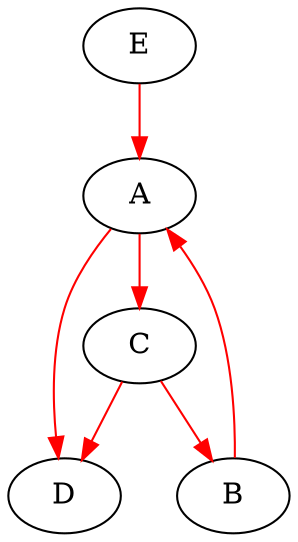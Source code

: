digraph g {
edge [color=red]
A -> C [lable = 12.8]
A -> D [lable = 60.0]
C -> D [lable = 32.9]
C -> B [lable = 20.0]
B -> A [lable = 10.0]
E -> A [lable = 7.0]
}